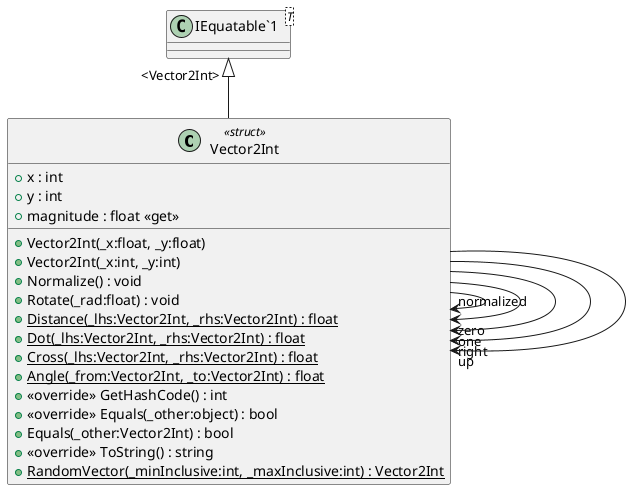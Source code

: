 @startuml
class Vector2Int <<struct>> {
    + x : int
    + y : int
    + Vector2Int(_x:float, _y:float)
    + Vector2Int(_x:int, _y:int)
    + magnitude : float <<get>>
    + Normalize() : void
    + Rotate(_rad:float) : void
    + {static} Distance(_lhs:Vector2Int, _rhs:Vector2Int) : float
    + {static} Dot(_lhs:Vector2Int, _rhs:Vector2Int) : float
    + {static} Cross(_lhs:Vector2Int, _rhs:Vector2Int) : float
    + {static} Angle(_from:Vector2Int, _to:Vector2Int) : float
    + <<override>> GetHashCode() : int
    + <<override>> Equals(_other:object) : bool
    + Equals(_other:Vector2Int) : bool
    + <<override>> ToString() : string
    + {static} RandomVector(_minInclusive:int, _maxInclusive:int) : Vector2Int
}
class "IEquatable`1"<T> {
}
"IEquatable`1" "<Vector2Int>" <|-- Vector2Int
Vector2Int --> "normalized" Vector2Int
Vector2Int --> "zero" Vector2Int
Vector2Int --> "one" Vector2Int
Vector2Int --> "right" Vector2Int
Vector2Int --> "up" Vector2Int
@enduml
